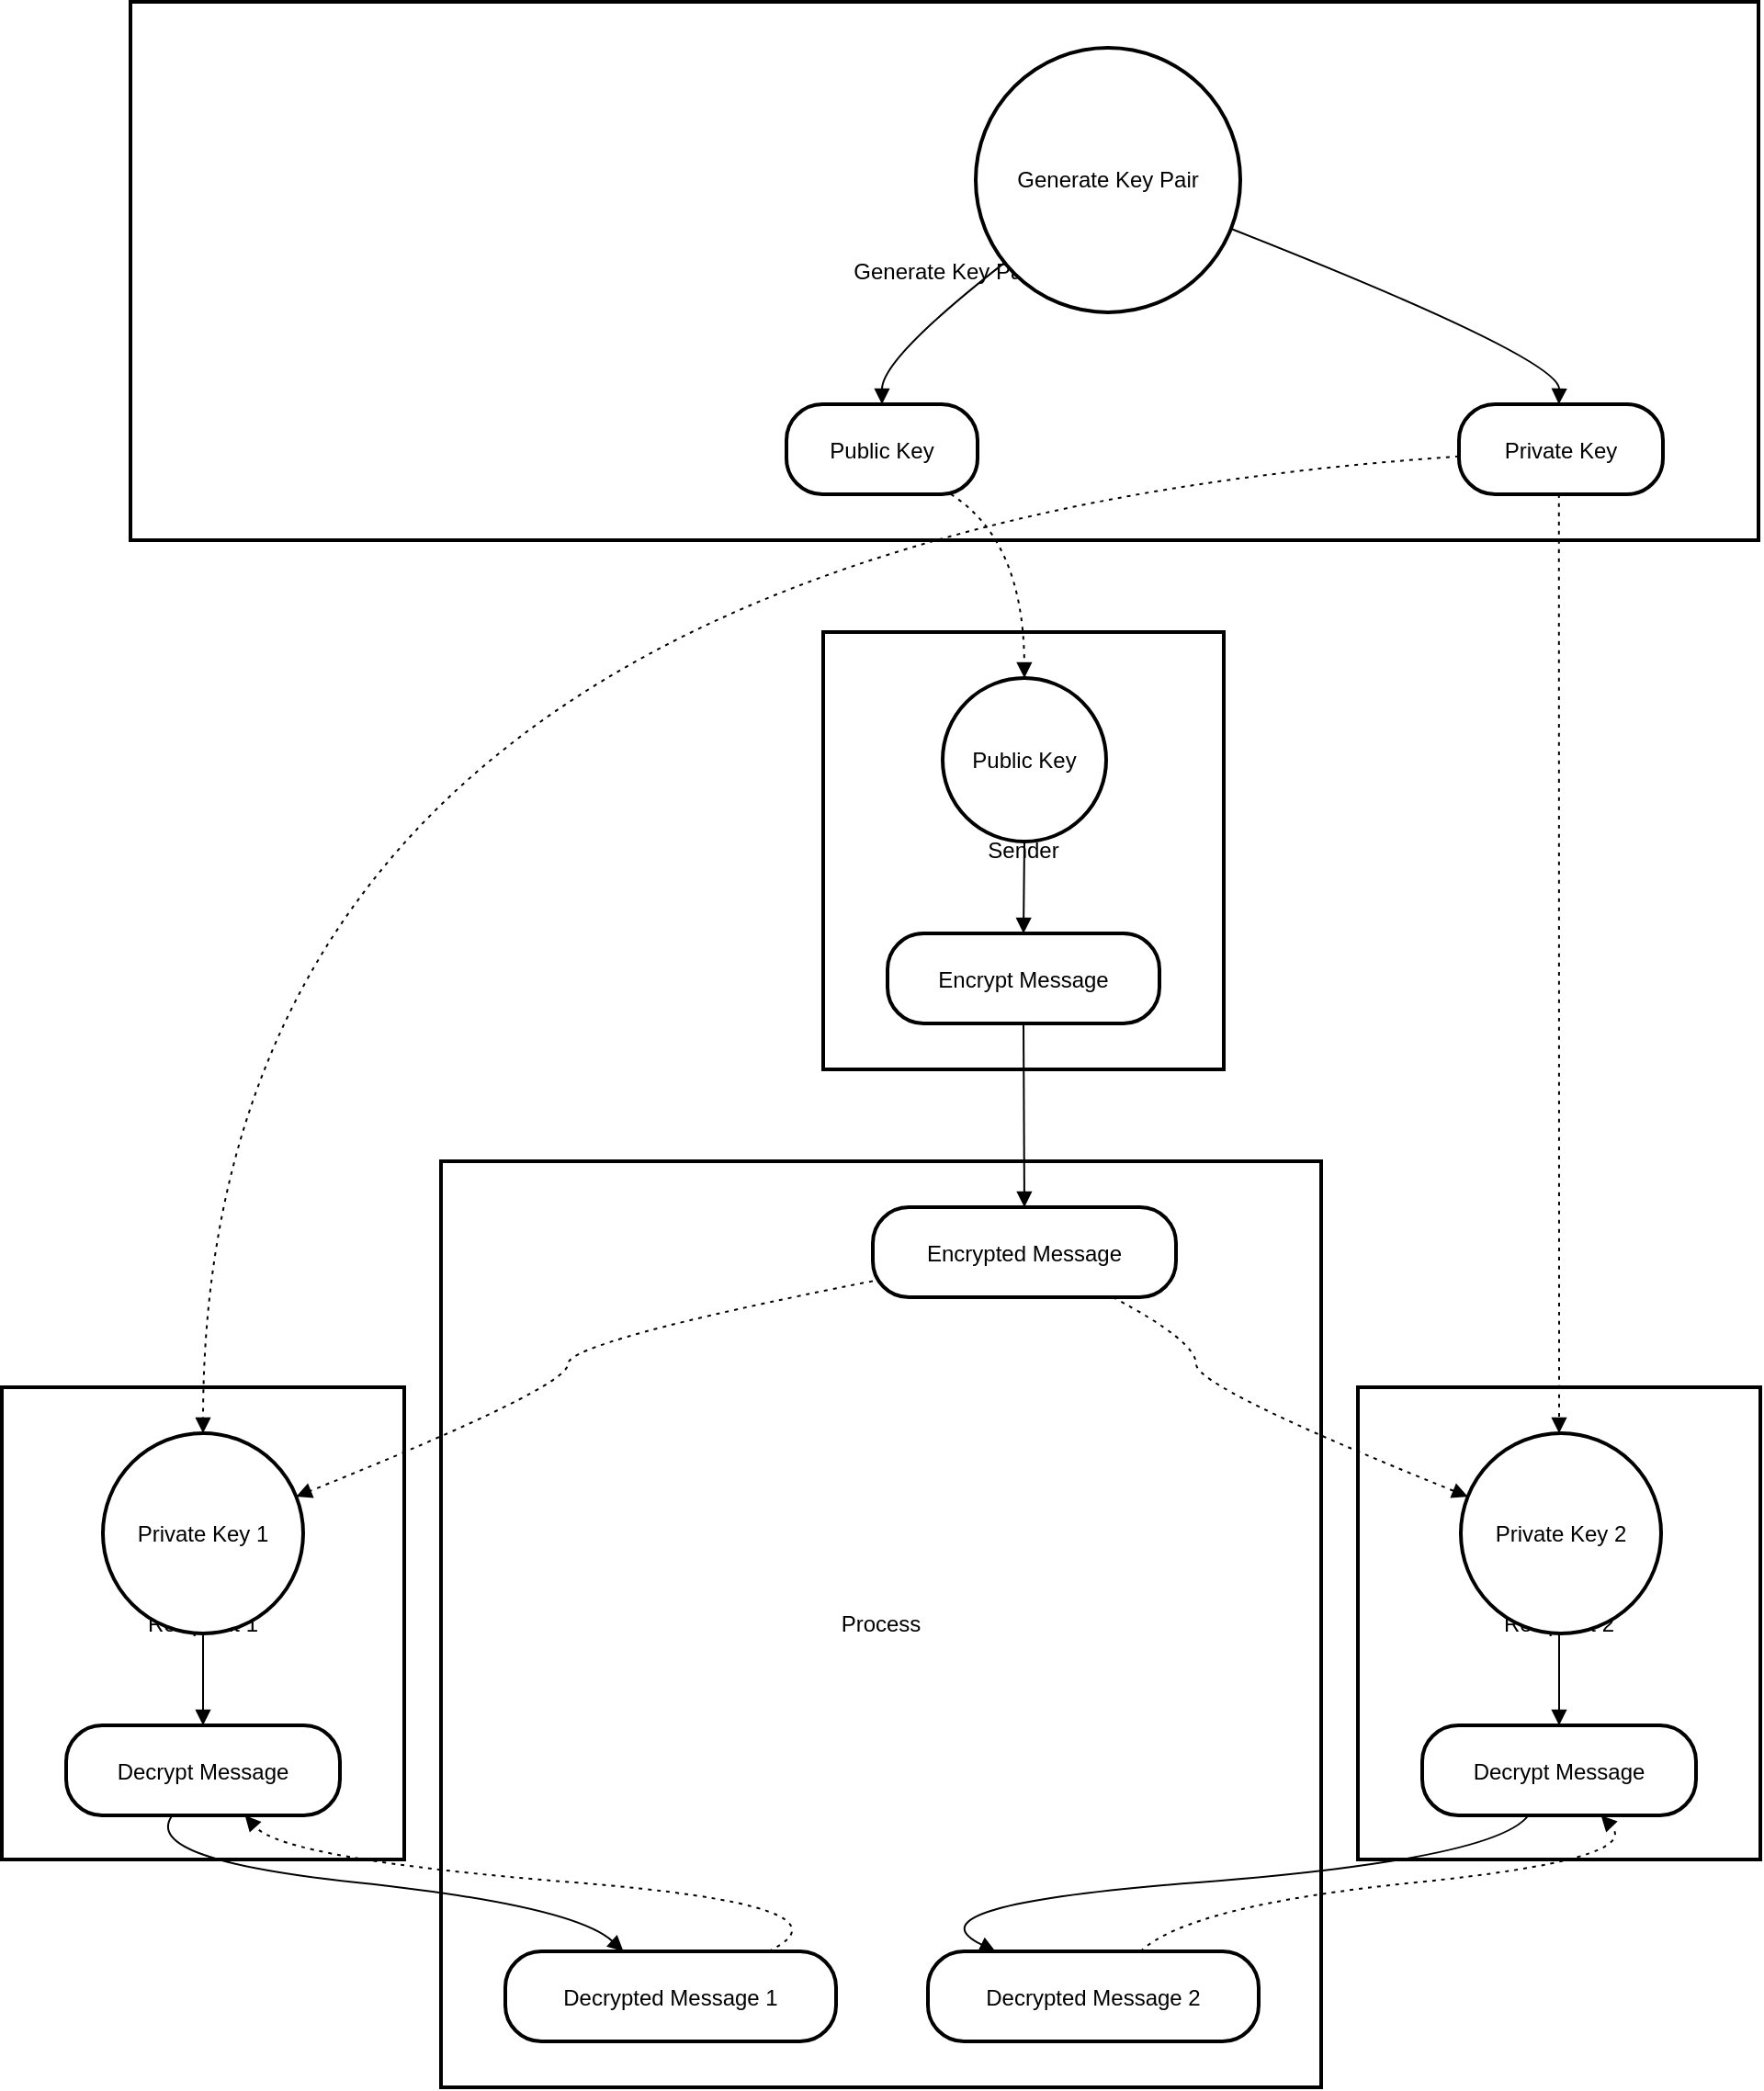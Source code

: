 <mxfile version="24.8.0">
  <diagram name="Page-1" id="_P1DZ1vS4lDbRedBlYtU">
    <mxGraphModel>
      <root>
        <mxCell id="0" />
        <mxCell id="1" parent="0" />
        <mxCell id="2" value="Process" style="whiteSpace=wrap;strokeWidth=2;" vertex="1" parent="1">
          <mxGeometry x="247" y="639" width="479" height="504" as="geometry" />
        </mxCell>
        <mxCell id="3" value="Recipient 2" style="whiteSpace=wrap;strokeWidth=2;" vertex="1" parent="1">
          <mxGeometry x="746" y="762" width="219" height="257" as="geometry" />
        </mxCell>
        <mxCell id="4" value="Recipient 1" style="whiteSpace=wrap;strokeWidth=2;" vertex="1" parent="1">
          <mxGeometry x="8" y="762" width="219" height="257" as="geometry" />
        </mxCell>
        <mxCell id="5" value="Sender" style="whiteSpace=wrap;strokeWidth=2;" vertex="1" parent="1">
          <mxGeometry x="455" y="351" width="218" height="238" as="geometry" />
        </mxCell>
        <mxCell id="6" value="Generate Key Pair" style="whiteSpace=wrap;strokeWidth=2;" vertex="1" parent="1">
          <mxGeometry x="78" y="8" width="886" height="293" as="geometry" />
        </mxCell>
        <mxCell id="7" value="Generate Key Pair" style="ellipse;aspect=fixed;strokeWidth=2;whiteSpace=wrap;" vertex="1" parent="1">
          <mxGeometry x="538" y="33" width="144" height="144" as="geometry" />
        </mxCell>
        <mxCell id="8" value="Public Key" style="rounded=1;arcSize=40;strokeWidth=2" vertex="1" parent="1">
          <mxGeometry x="435" y="227" width="104" height="49" as="geometry" />
        </mxCell>
        <mxCell id="9" value="Private Key" style="rounded=1;arcSize=40;strokeWidth=2" vertex="1" parent="1">
          <mxGeometry x="801" y="227" width="111" height="49" as="geometry" />
        </mxCell>
        <mxCell id="10" value="Public Key" style="ellipse;aspect=fixed;strokeWidth=2;whiteSpace=wrap;" vertex="1" parent="1">
          <mxGeometry x="520" y="376" width="89" height="89" as="geometry" />
        </mxCell>
        <mxCell id="11" value="Encrypt Message" style="rounded=1;arcSize=40;strokeWidth=2" vertex="1" parent="1">
          <mxGeometry x="490" y="515" width="148" height="49" as="geometry" />
        </mxCell>
        <mxCell id="12" value="Private Key 1" style="ellipse;aspect=fixed;strokeWidth=2;whiteSpace=wrap;" vertex="1" parent="1">
          <mxGeometry x="63" y="787" width="109" height="109" as="geometry" />
        </mxCell>
        <mxCell id="13" value="Decrypt Message" style="rounded=1;arcSize=40;strokeWidth=2" vertex="1" parent="1">
          <mxGeometry x="43" y="946" width="149" height="49" as="geometry" />
        </mxCell>
        <mxCell id="14" value="Private Key 2" style="ellipse;aspect=fixed;strokeWidth=2;whiteSpace=wrap;" vertex="1" parent="1">
          <mxGeometry x="802" y="787" width="109" height="109" as="geometry" />
        </mxCell>
        <mxCell id="15" value="Decrypt Message" style="rounded=1;arcSize=40;strokeWidth=2" vertex="1" parent="1">
          <mxGeometry x="781" y="946" width="149" height="49" as="geometry" />
        </mxCell>
        <mxCell id="16" value="Encrypted Message" style="rounded=1;arcSize=40;strokeWidth=2" vertex="1" parent="1">
          <mxGeometry x="482" y="664" width="165" height="49" as="geometry" />
        </mxCell>
        <mxCell id="17" value="Decrypted Message 1" style="rounded=1;arcSize=40;strokeWidth=2" vertex="1" parent="1">
          <mxGeometry x="282" y="1069" width="180" height="49" as="geometry" />
        </mxCell>
        <mxCell id="18" value="Decrypted Message 2" style="rounded=1;arcSize=40;strokeWidth=2" vertex="1" parent="1">
          <mxGeometry x="512" y="1069" width="180" height="49" as="geometry" />
        </mxCell>
        <mxCell id="19" value="" style="curved=1;startArrow=none;endArrow=block;exitX=0;exitY=0.9;entryX=0.5;entryY=0.01;" edge="1" parent="1" source="7" target="8">
          <mxGeometry relative="1" as="geometry">
            <Array as="points">
              <mxPoint x="487" y="202" />
            </Array>
          </mxGeometry>
        </mxCell>
        <mxCell id="20" value="" style="curved=1;startArrow=none;endArrow=block;exitX=1;exitY=0.7;entryX=0.49;entryY=0.01;" edge="1" parent="1" source="7" target="9">
          <mxGeometry relative="1" as="geometry">
            <Array as="points">
              <mxPoint x="856" y="202" />
            </Array>
          </mxGeometry>
        </mxCell>
        <mxCell id="21" value="" style="curved=1;startArrow=none;endArrow=block;exitX=0.5;exitY=1;entryX=0.5;entryY=0;" edge="1" parent="1" source="10" target="11">
          <mxGeometry relative="1" as="geometry">
            <Array as="points" />
          </mxGeometry>
        </mxCell>
        <mxCell id="22" value="" style="curved=1;startArrow=none;endArrow=block;exitX=0.5;exitY=1;entryX=0.5;entryY=0;" edge="1" parent="1" source="12" target="13">
          <mxGeometry relative="1" as="geometry">
            <Array as="points" />
          </mxGeometry>
        </mxCell>
        <mxCell id="23" value="" style="curved=1;startArrow=none;endArrow=block;exitX=0.49;exitY=1;entryX=0.5;entryY=0;" edge="1" parent="1" source="14" target="15">
          <mxGeometry relative="1" as="geometry">
            <Array as="points" />
          </mxGeometry>
        </mxCell>
        <mxCell id="24" value="" style="curved=1;startArrow=none;endArrow=block;exitX=0.5;exitY=0.99;entryX=0.5;entryY=-0.01;" edge="1" parent="1" source="11" target="16">
          <mxGeometry relative="1" as="geometry">
            <Array as="points" />
          </mxGeometry>
        </mxCell>
        <mxCell id="25" value="" style="curved=1;startArrow=none;endArrow=block;exitX=0.39;exitY=0.99;entryX=0.36;entryY=0.01;" edge="1" parent="1" source="13" target="17">
          <mxGeometry relative="1" as="geometry">
            <Array as="points">
              <mxPoint x="83" y="1019" />
              <mxPoint x="319" y="1044" />
            </Array>
          </mxGeometry>
        </mxCell>
        <mxCell id="26" value="" style="curved=1;startArrow=none;endArrow=block;exitX=0.39;exitY=0.99;entryX=0.21;entryY=0.01;" edge="1" parent="1" source="15" target="18">
          <mxGeometry relative="1" as="geometry">
            <Array as="points">
              <mxPoint x="821" y="1019" />
              <mxPoint x="497" y="1044" />
            </Array>
          </mxGeometry>
        </mxCell>
        <mxCell id="27" value="" style="curved=1;dashed=1;dashPattern=2 3;startArrow=none;endArrow=block;exitX=0.86;exitY=1;entryX=0.5;entryY=0;" edge="1" parent="1" source="8" target="10">
          <mxGeometry relative="1" as="geometry">
            <Array as="points">
              <mxPoint x="564" y="301" />
            </Array>
          </mxGeometry>
        </mxCell>
        <mxCell id="28" value="" style="curved=1;dashed=1;dashPattern=2 3;startArrow=none;endArrow=block;exitX=0;exitY=0.58;entryX=0.5;entryY=0;" edge="1" parent="1" source="9" target="12">
          <mxGeometry relative="1" as="geometry">
            <Array as="points">
              <mxPoint x="118" y="301" />
            </Array>
          </mxGeometry>
        </mxCell>
        <mxCell id="29" value="" style="curved=1;dashed=1;dashPattern=2 3;startArrow=none;endArrow=block;exitX=0.49;exitY=1;entryX=0.49;entryY=0;" edge="1" parent="1" source="9" target="14">
          <mxGeometry relative="1" as="geometry">
            <Array as="points" />
          </mxGeometry>
        </mxCell>
        <mxCell id="30" value="" style="curved=1;dashed=1;dashPattern=2 3;startArrow=none;endArrow=block;exitX=0;exitY=0.82;entryX=1;entryY=0.3;" edge="1" parent="1" source="16" target="12">
          <mxGeometry relative="1" as="geometry">
            <Array as="points">
              <mxPoint x="316" y="737" />
              <mxPoint x="316" y="762" />
            </Array>
          </mxGeometry>
        </mxCell>
        <mxCell id="31" value="" style="curved=1;dashed=1;dashPattern=2 3;startArrow=none;endArrow=block;exitX=0.78;exitY=0.98;entryX=0;entryY=0.3;" edge="1" parent="1" source="16" target="14">
          <mxGeometry relative="1" as="geometry">
            <Array as="points">
              <mxPoint x="658" y="737" />
              <mxPoint x="658" y="762" />
            </Array>
          </mxGeometry>
        </mxCell>
        <mxCell id="32" value="" style="curved=1;dashed=1;dashPattern=2 3;startArrow=none;endArrow=block;exitX=0.79;exitY=0.01;entryX=0.65;entryY=0.99;" edge="1" parent="1" source="17" target="13">
          <mxGeometry relative="1" as="geometry">
            <Array as="points">
              <mxPoint x="477" y="1044" />
              <mxPoint x="162" y="1019" />
            </Array>
          </mxGeometry>
        </mxCell>
        <mxCell id="33" value="" style="curved=1;dashed=1;dashPattern=2 3;startArrow=none;endArrow=block;exitX=0.64;exitY=0.01;entryX=0.65;entryY=0.99;" edge="1" parent="1" source="18" target="15">
          <mxGeometry relative="1" as="geometry">
            <Array as="points">
              <mxPoint x="654" y="1044" />
              <mxPoint x="901" y="1019" />
            </Array>
          </mxGeometry>
        </mxCell>
      </root>
    </mxGraphModel>
  </diagram>
</mxfile>
